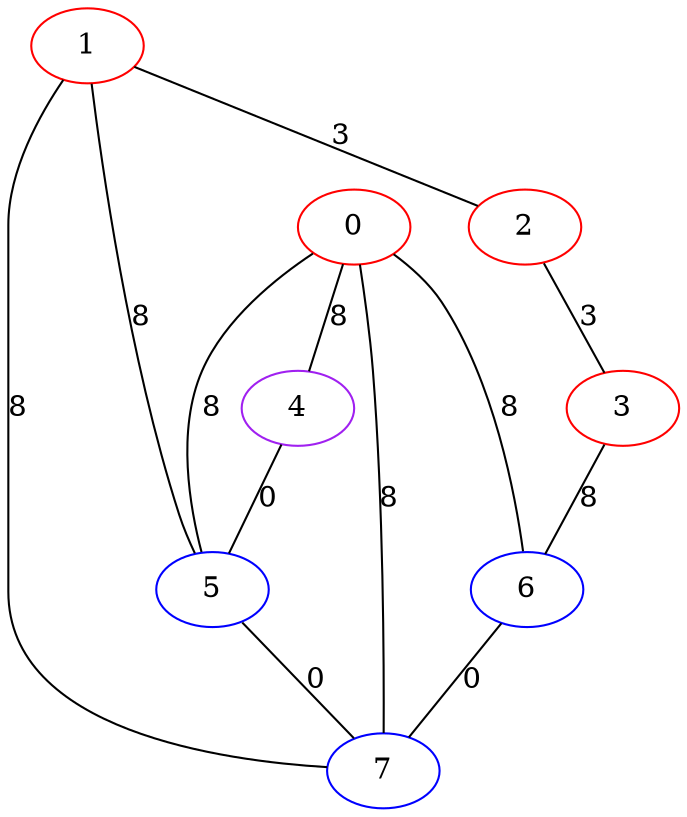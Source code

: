 graph "" {
0 [color=red, weight=1];
1 [color=red, weight=1];
2 [color=red, weight=1];
3 [color=red, weight=1];
4 [color=purple, weight=4];
5 [color=blue, weight=3];
6 [color=blue, weight=3];
7 [color=blue, weight=3];
0 -- 4  [key=0, label=8];
0 -- 5  [key=0, label=8];
0 -- 6  [key=0, label=8];
0 -- 7  [key=0, label=8];
1 -- 2  [key=0, label=3];
1 -- 5  [key=0, label=8];
1 -- 7  [key=0, label=8];
2 -- 3  [key=0, label=3];
3 -- 6  [key=0, label=8];
4 -- 5  [key=0, label=0];
5 -- 7  [key=0, label=0];
6 -- 7  [key=0, label=0];
}
